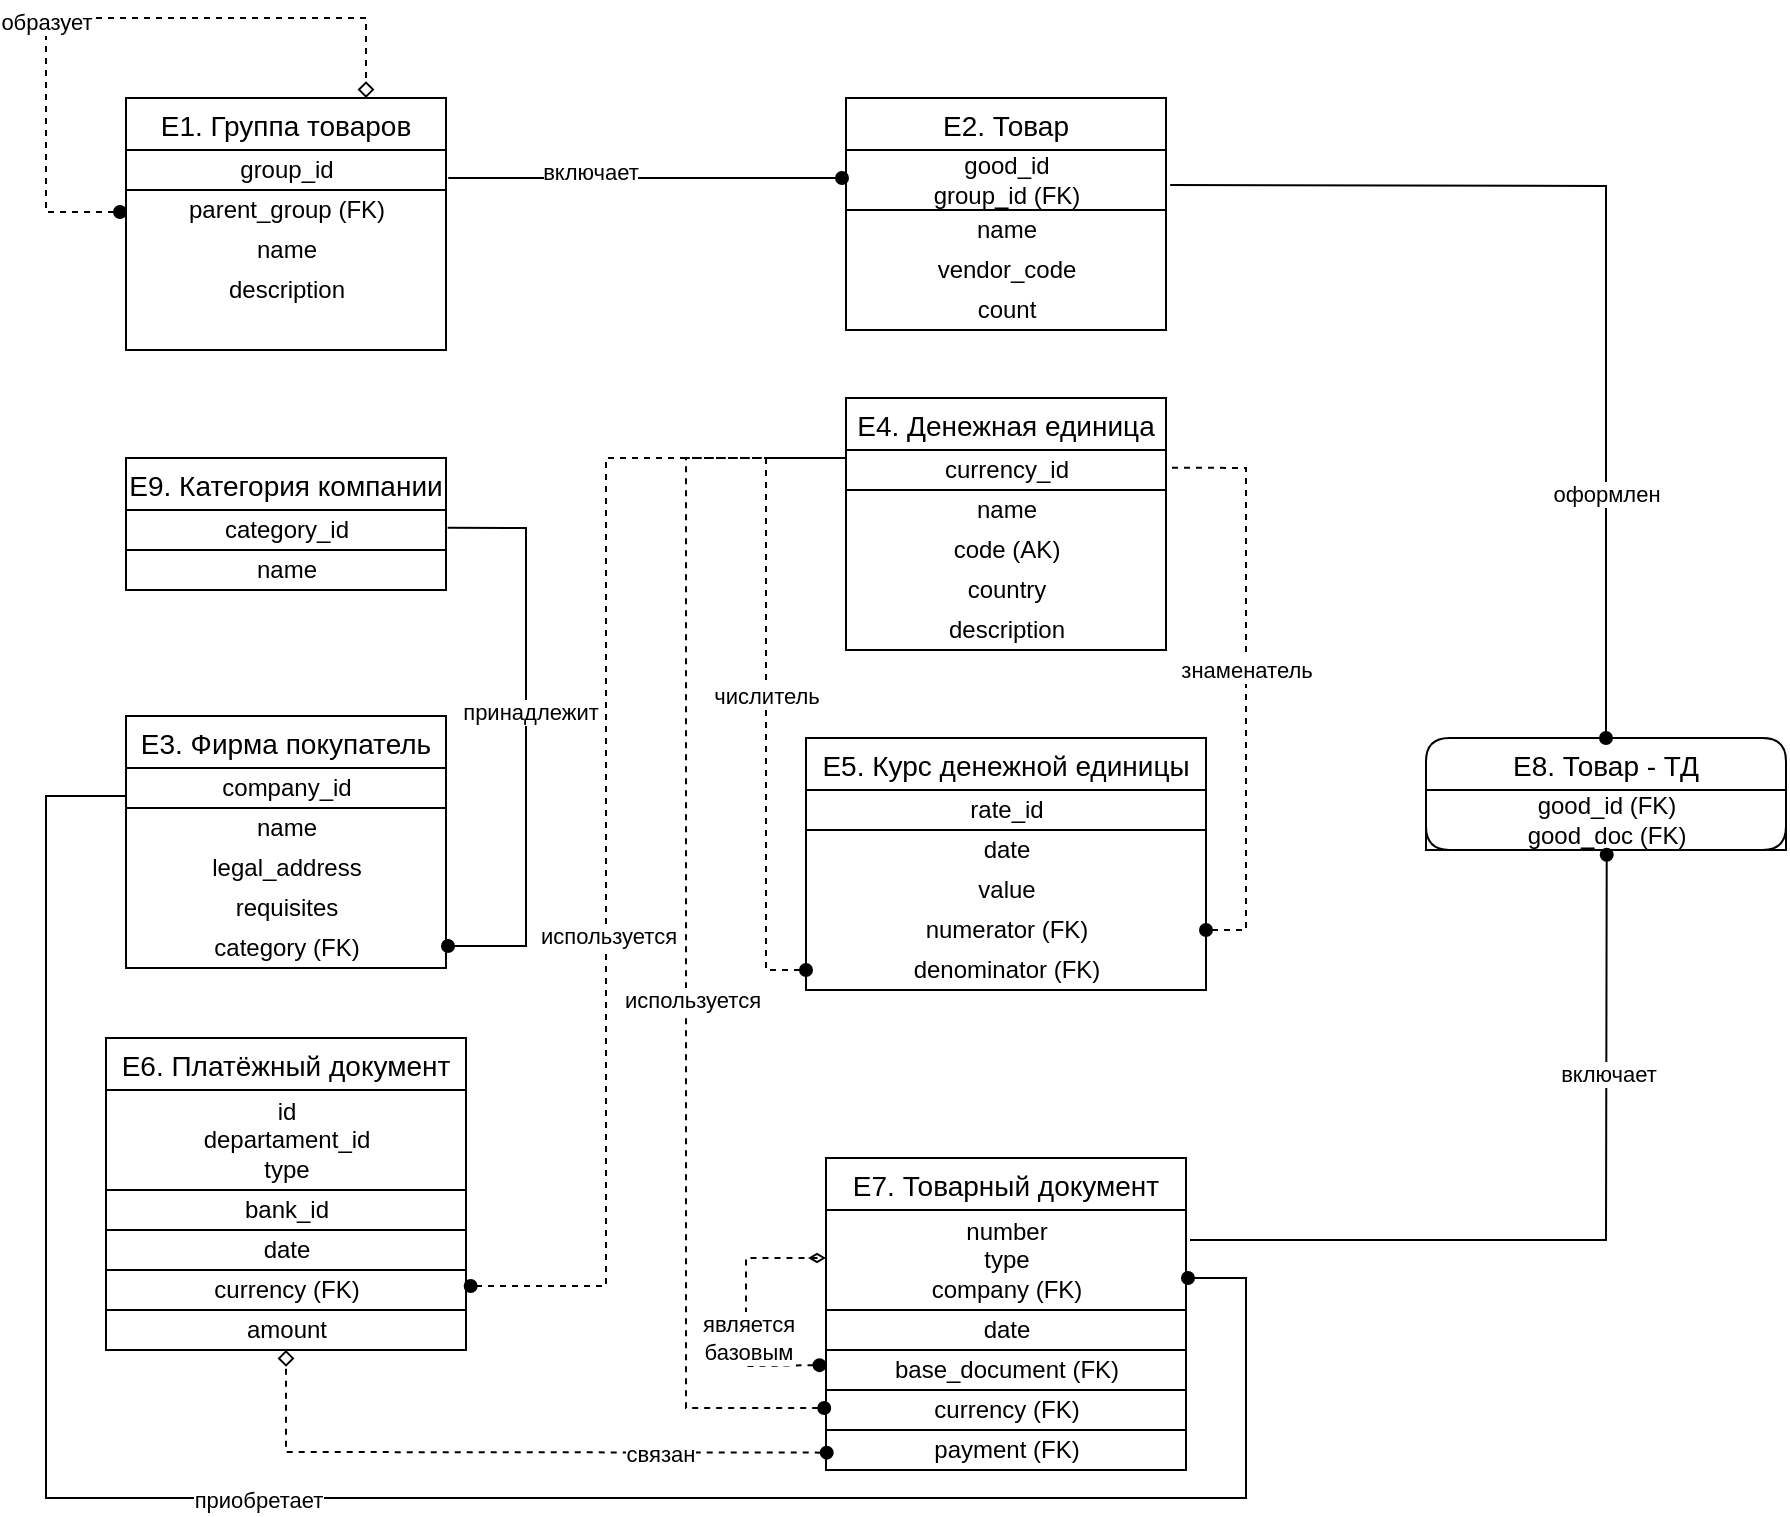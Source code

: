 <mxfile version="14.4.2" type="device"><diagram id="rmk4r0TAHR6xoREwq-rk" name="Страница 1"><mxGraphModel dx="1422" dy="822" grid="1" gridSize="10" guides="1" tooltips="1" connect="1" arrows="1" fold="1" page="1" pageScale="1" pageWidth="827" pageHeight="1169" math="0" shadow="0"><root><mxCell id="0"/><mxCell id="1" parent="0"/><mxCell id="10G5016dR0FYqh4kMH89-2" value="E1. Группа товаров" style="swimlane;fontStyle=0;childLayout=stackLayout;horizontal=1;startSize=26;horizontalStack=0;resizeParent=1;resizeParentMax=0;resizeLast=0;collapsible=1;marginBottom=0;align=center;fontSize=14;" parent="1" vertex="1"><mxGeometry x="80" y="150" width="160" height="126" as="geometry"/></mxCell><mxCell id="JdOC3Gelxw5--yfPEip2-5" value="group_id" style="text;html=1;align=center;verticalAlign=middle;resizable=0;points=[];autosize=1;rounded=0;strokeColor=#000000;" vertex="1" parent="10G5016dR0FYqh4kMH89-2"><mxGeometry y="26" width="160" height="20" as="geometry"/></mxCell><mxCell id="JdOC3Gelxw5--yfPEip2-15" value="parent_group (FK)" style="text;html=1;align=center;verticalAlign=middle;resizable=0;points=[];autosize=1;" vertex="1" parent="10G5016dR0FYqh4kMH89-2"><mxGeometry y="46" width="160" height="20" as="geometry"/></mxCell><mxCell id="JdOC3Gelxw5--yfPEip2-16" value="name" style="text;html=1;align=center;verticalAlign=middle;resizable=0;points=[];autosize=1;" vertex="1" parent="10G5016dR0FYqh4kMH89-2"><mxGeometry y="66" width="160" height="20" as="geometry"/></mxCell><mxCell id="JdOC3Gelxw5--yfPEip2-18" value="description" style="text;html=1;align=center;verticalAlign=middle;resizable=0;points=[];autosize=1;" vertex="1" parent="10G5016dR0FYqh4kMH89-2"><mxGeometry y="86" width="160" height="20" as="geometry"/></mxCell><mxCell id="JdOC3Gelxw5--yfPEip2-17" value="&amp;nbsp;" style="text;html=1;align=center;verticalAlign=middle;resizable=0;points=[];autosize=1;" vertex="1" parent="10G5016dR0FYqh4kMH89-2"><mxGeometry y="106" width="160" height="20" as="geometry"/></mxCell><mxCell id="10G5016dR0FYqh4kMH89-15" value="" style="endArrow=diamond;html=1;dashed=1;endFill=0;startArrow=oval;startFill=1;rounded=0;entryX=0.75;entryY=0;entryDx=0;entryDy=0;" parent="10G5016dR0FYqh4kMH89-2" target="10G5016dR0FYqh4kMH89-2" edge="1"><mxGeometry width="50" height="50" relative="1" as="geometry"><mxPoint x="-3" y="57" as="sourcePoint"/><mxPoint x="130" y="-60" as="targetPoint"/><Array as="points"><mxPoint x="-40" y="57"/><mxPoint x="-40" y="-40"/><mxPoint x="120" y="-40"/></Array></mxGeometry></mxCell><mxCell id="10G5016dR0FYqh4kMH89-29" value="образует" style="edgeLabel;html=1;align=center;verticalAlign=middle;resizable=0;points=[];" parent="10G5016dR0FYqh4kMH89-15" vertex="1" connectable="0"><mxGeometry x="-0.21" relative="1" as="geometry"><mxPoint as="offset"/></mxGeometry></mxCell><mxCell id="10G5016dR0FYqh4kMH89-8" value="E2. Товар" style="swimlane;fontStyle=0;childLayout=stackLayout;horizontal=1;startSize=26;horizontalStack=0;resizeParent=1;resizeParentMax=0;resizeLast=0;collapsible=1;marginBottom=0;align=center;fontSize=14;" parent="1" vertex="1"><mxGeometry x="440" y="150" width="160" height="116" as="geometry"/></mxCell><mxCell id="JdOC3Gelxw5--yfPEip2-25" value="good_id&lt;br&gt;group_id (FK)" style="text;html=1;align=center;verticalAlign=middle;resizable=0;points=[];autosize=1;rounded=0;strokeColor=#000000;" vertex="1" parent="10G5016dR0FYqh4kMH89-8"><mxGeometry y="26" width="160" height="30" as="geometry"/></mxCell><mxCell id="JdOC3Gelxw5--yfPEip2-27" value="name" style="text;html=1;align=center;verticalAlign=middle;resizable=0;points=[];autosize=1;rounded=0;" vertex="1" parent="10G5016dR0FYqh4kMH89-8"><mxGeometry y="56" width="160" height="20" as="geometry"/></mxCell><mxCell id="JdOC3Gelxw5--yfPEip2-29" value="vendor_code" style="text;html=1;align=center;verticalAlign=middle;resizable=0;points=[];autosize=1;rounded=0;" vertex="1" parent="10G5016dR0FYqh4kMH89-8"><mxGeometry y="76" width="160" height="20" as="geometry"/></mxCell><mxCell id="JdOC3Gelxw5--yfPEip2-30" value="count" style="text;html=1;align=center;verticalAlign=middle;resizable=0;points=[];autosize=1;rounded=0;" vertex="1" parent="10G5016dR0FYqh4kMH89-8"><mxGeometry y="96" width="160" height="20" as="geometry"/></mxCell><mxCell id="10G5016dR0FYqh4kMH89-9" value="E3. Фирма покупатель" style="swimlane;fontStyle=0;childLayout=stackLayout;horizontal=1;startSize=26;horizontalStack=0;resizeParent=1;resizeParentMax=0;resizeLast=0;collapsible=1;marginBottom=0;align=center;fontSize=14;" parent="1" vertex="1"><mxGeometry x="80" y="459" width="160" height="126" as="geometry"/></mxCell><mxCell id="JdOC3Gelxw5--yfPEip2-31" value="company_id" style="text;html=1;align=center;verticalAlign=middle;resizable=0;points=[];autosize=1;rounded=0;strokeColor=#000000;" vertex="1" parent="10G5016dR0FYqh4kMH89-9"><mxGeometry y="26" width="160" height="20" as="geometry"/></mxCell><mxCell id="JdOC3Gelxw5--yfPEip2-32" value="name" style="text;html=1;align=center;verticalAlign=middle;resizable=0;points=[];autosize=1;rounded=0;" vertex="1" parent="10G5016dR0FYqh4kMH89-9"><mxGeometry y="46" width="160" height="20" as="geometry"/></mxCell><mxCell id="JdOC3Gelxw5--yfPEip2-33" value="legal_address" style="text;html=1;align=center;verticalAlign=middle;resizable=0;points=[];autosize=1;rounded=0;" vertex="1" parent="10G5016dR0FYqh4kMH89-9"><mxGeometry y="66" width="160" height="20" as="geometry"/></mxCell><mxCell id="JdOC3Gelxw5--yfPEip2-34" value="requisites" style="text;html=1;align=center;verticalAlign=middle;resizable=0;points=[];autosize=1;rounded=0;" vertex="1" parent="10G5016dR0FYqh4kMH89-9"><mxGeometry y="86" width="160" height="20" as="geometry"/></mxCell><mxCell id="JdOC3Gelxw5--yfPEip2-35" value="category (FK)" style="text;html=1;align=center;verticalAlign=middle;resizable=0;points=[];autosize=1;rounded=0;" vertex="1" parent="10G5016dR0FYqh4kMH89-9"><mxGeometry y="106" width="160" height="20" as="geometry"/></mxCell><mxCell id="10G5016dR0FYqh4kMH89-10" value="E4. Денежная единица" style="swimlane;fontStyle=0;childLayout=stackLayout;horizontal=1;startSize=26;horizontalStack=0;resizeParent=1;resizeParentMax=0;resizeLast=0;collapsible=1;marginBottom=0;align=center;fontSize=14;" parent="1" vertex="1"><mxGeometry x="440" y="300" width="160" height="126" as="geometry"/></mxCell><mxCell id="JdOC3Gelxw5--yfPEip2-36" value="currency_id" style="text;html=1;align=center;verticalAlign=middle;resizable=0;points=[];autosize=1;rounded=0;strokeColor=#000000;" vertex="1" parent="10G5016dR0FYqh4kMH89-10"><mxGeometry y="26" width="160" height="20" as="geometry"/></mxCell><mxCell id="JdOC3Gelxw5--yfPEip2-37" value="name" style="text;html=1;align=center;verticalAlign=middle;resizable=0;points=[];autosize=1;rounded=0;" vertex="1" parent="10G5016dR0FYqh4kMH89-10"><mxGeometry y="46" width="160" height="20" as="geometry"/></mxCell><mxCell id="JdOC3Gelxw5--yfPEip2-38" value="code (AK)" style="text;html=1;align=center;verticalAlign=middle;resizable=0;points=[];autosize=1;rounded=0;" vertex="1" parent="10G5016dR0FYqh4kMH89-10"><mxGeometry y="66" width="160" height="20" as="geometry"/></mxCell><mxCell id="JdOC3Gelxw5--yfPEip2-39" value="country" style="text;html=1;align=center;verticalAlign=middle;resizable=0;points=[];autosize=1;rounded=0;" vertex="1" parent="10G5016dR0FYqh4kMH89-10"><mxGeometry y="86" width="160" height="20" as="geometry"/></mxCell><mxCell id="JdOC3Gelxw5--yfPEip2-40" value="description" style="text;html=1;align=center;verticalAlign=middle;resizable=0;points=[];autosize=1;rounded=0;" vertex="1" parent="10G5016dR0FYqh4kMH89-10"><mxGeometry y="106" width="160" height="20" as="geometry"/></mxCell><mxCell id="10G5016dR0FYqh4kMH89-11" value="E5. Курс денежной единицы" style="swimlane;fontStyle=0;childLayout=stackLayout;horizontal=1;startSize=26;horizontalStack=0;resizeParent=1;resizeParentMax=0;resizeLast=0;collapsible=1;marginBottom=0;align=center;fontSize=14;" parent="1" vertex="1"><mxGeometry x="420" y="470" width="200" height="126" as="geometry"/></mxCell><mxCell id="JdOC3Gelxw5--yfPEip2-41" value="rate_id" style="text;html=1;align=center;verticalAlign=middle;resizable=0;points=[];autosize=1;rounded=0;strokeColor=#000000;" vertex="1" parent="10G5016dR0FYqh4kMH89-11"><mxGeometry y="26" width="200" height="20" as="geometry"/></mxCell><mxCell id="JdOC3Gelxw5--yfPEip2-42" value="date" style="text;html=1;align=center;verticalAlign=middle;resizable=0;points=[];autosize=1;rounded=0;" vertex="1" parent="10G5016dR0FYqh4kMH89-11"><mxGeometry y="46" width="200" height="20" as="geometry"/></mxCell><mxCell id="JdOC3Gelxw5--yfPEip2-43" value="value" style="text;html=1;align=center;verticalAlign=middle;resizable=0;points=[];autosize=1;rounded=0;" vertex="1" parent="10G5016dR0FYqh4kMH89-11"><mxGeometry y="66" width="200" height="20" as="geometry"/></mxCell><mxCell id="JdOC3Gelxw5--yfPEip2-44" value="numerator (FK)" style="text;html=1;align=center;verticalAlign=middle;resizable=0;points=[];autosize=1;rounded=0;" vertex="1" parent="10G5016dR0FYqh4kMH89-11"><mxGeometry y="86" width="200" height="20" as="geometry"/></mxCell><mxCell id="JdOC3Gelxw5--yfPEip2-45" value="denominator (FK)" style="text;html=1;align=center;verticalAlign=middle;resizable=0;points=[];autosize=1;rounded=0;" vertex="1" parent="10G5016dR0FYqh4kMH89-11"><mxGeometry y="106" width="200" height="20" as="geometry"/></mxCell><mxCell id="10G5016dR0FYqh4kMH89-12" value="E6. Платёжный документ" style="swimlane;fontStyle=0;childLayout=stackLayout;horizontal=1;startSize=26;horizontalStack=0;resizeParent=1;resizeParentMax=0;resizeLast=0;collapsible=1;marginBottom=0;align=center;fontSize=14;" parent="1" vertex="1"><mxGeometry x="70" y="620" width="180" height="156" as="geometry"/></mxCell><mxCell id="JdOC3Gelxw5--yfPEip2-55" value="id&lt;br&gt;departament_id&lt;br&gt;type" style="text;html=1;align=center;verticalAlign=middle;resizable=0;points=[];autosize=1;rounded=0;strokeColor=#000000;" vertex="1" parent="10G5016dR0FYqh4kMH89-12"><mxGeometry y="26" width="180" height="50" as="geometry"/></mxCell><mxCell id="JdOC3Gelxw5--yfPEip2-57" value="bank_id" style="text;html=1;align=center;verticalAlign=middle;resizable=0;points=[];autosize=1;rounded=0;strokeColor=#000000;" vertex="1" parent="10G5016dR0FYqh4kMH89-12"><mxGeometry y="76" width="180" height="20" as="geometry"/></mxCell><mxCell id="JdOC3Gelxw5--yfPEip2-58" value="date" style="text;html=1;align=center;verticalAlign=middle;resizable=0;points=[];autosize=1;rounded=0;strokeColor=#000000;" vertex="1" parent="10G5016dR0FYqh4kMH89-12"><mxGeometry y="96" width="180" height="20" as="geometry"/></mxCell><mxCell id="JdOC3Gelxw5--yfPEip2-59" value="currency (FK)" style="text;html=1;align=center;verticalAlign=middle;resizable=0;points=[];autosize=1;rounded=0;strokeColor=#000000;" vertex="1" parent="10G5016dR0FYqh4kMH89-12"><mxGeometry y="116" width="180" height="20" as="geometry"/></mxCell><mxCell id="JdOC3Gelxw5--yfPEip2-60" value="amount" style="text;html=1;align=center;verticalAlign=middle;resizable=0;points=[];autosize=1;rounded=0;strokeColor=#000000;" vertex="1" parent="10G5016dR0FYqh4kMH89-12"><mxGeometry y="136" width="180" height="20" as="geometry"/></mxCell><mxCell id="10G5016dR0FYqh4kMH89-13" value="E7. Товарный документ" style="swimlane;fontStyle=0;childLayout=stackLayout;horizontal=1;startSize=26;horizontalStack=0;resizeParent=1;resizeParentMax=0;resizeLast=0;collapsible=1;marginBottom=0;align=center;fontSize=14;fillColor=none;" parent="1" vertex="1"><mxGeometry x="430" y="680" width="180" height="156" as="geometry"/></mxCell><mxCell id="JdOC3Gelxw5--yfPEip2-46" value="number&lt;br&gt;type&lt;br&gt;company (FK)" style="text;html=1;align=center;verticalAlign=middle;resizable=0;points=[];autosize=1;rounded=0;strokeColor=#000000;" vertex="1" parent="10G5016dR0FYqh4kMH89-13"><mxGeometry y="26" width="180" height="50" as="geometry"/></mxCell><mxCell id="JdOC3Gelxw5--yfPEip2-47" value="date" style="text;html=1;align=center;verticalAlign=middle;resizable=0;points=[];autosize=1;rounded=0;strokeColor=#000000;" vertex="1" parent="10G5016dR0FYqh4kMH89-13"><mxGeometry y="76" width="180" height="20" as="geometry"/></mxCell><mxCell id="JdOC3Gelxw5--yfPEip2-71" value="base_document (FK)" style="text;html=1;align=center;verticalAlign=middle;resizable=0;points=[];autosize=1;rounded=0;strokeColor=#000000;" vertex="1" parent="10G5016dR0FYqh4kMH89-13"><mxGeometry y="96" width="180" height="20" as="geometry"/></mxCell><mxCell id="JdOC3Gelxw5--yfPEip2-48" value="currency (FK)" style="text;html=1;align=center;verticalAlign=middle;resizable=0;points=[];autosize=1;rounded=0;strokeColor=#000000;" vertex="1" parent="10G5016dR0FYqh4kMH89-13"><mxGeometry y="116" width="180" height="20" as="geometry"/></mxCell><mxCell id="JdOC3Gelxw5--yfPEip2-49" value="payment (FK)" style="text;html=1;align=center;verticalAlign=middle;resizable=0;points=[];autosize=1;rounded=0;strokeColor=#000000;" vertex="1" parent="10G5016dR0FYqh4kMH89-13"><mxGeometry y="136" width="180" height="20" as="geometry"/></mxCell><mxCell id="10G5016dR0FYqh4kMH89-25" value="" style="endArrow=diamondThin;html=1;rounded=0;endFill=0;dashed=1;startArrow=oval;startFill=1;exitX=-0.018;exitY=0.379;exitDx=0;exitDy=0;exitPerimeter=0;" parent="10G5016dR0FYqh4kMH89-13" source="JdOC3Gelxw5--yfPEip2-71" edge="1"><mxGeometry width="50" height="50" relative="1" as="geometry"><mxPoint x="-1" y="40" as="sourcePoint"/><mxPoint y="50" as="targetPoint"/><Array as="points"><mxPoint x="-40" y="104"/><mxPoint x="-40" y="50"/><mxPoint x="-3" y="50"/></Array></mxGeometry></mxCell><mxCell id="10G5016dR0FYqh4kMH89-35" value="является&lt;br&gt;базовым" style="edgeLabel;html=1;align=center;verticalAlign=middle;resizable=0;points=[];" parent="10G5016dR0FYqh4kMH89-25" vertex="1" connectable="0"><mxGeometry x="-0.212" y="-1" relative="1" as="geometry"><mxPoint as="offset"/></mxGeometry></mxCell><mxCell id="10G5016dR0FYqh4kMH89-14" value="" style="endArrow=oval;html=1;endFill=1;exitX=1.007;exitY=0.7;exitDx=0;exitDy=0;exitPerimeter=0;" parent="1" source="JdOC3Gelxw5--yfPEip2-5" edge="1"><mxGeometry width="50" height="50" relative="1" as="geometry"><mxPoint x="390" y="520" as="sourcePoint"/><mxPoint x="438" y="190" as="targetPoint"/></mxGeometry></mxCell><mxCell id="10G5016dR0FYqh4kMH89-28" value="включает" style="edgeLabel;html=1;align=center;verticalAlign=middle;resizable=0;points=[];" parent="10G5016dR0FYqh4kMH89-14" vertex="1" connectable="0"><mxGeometry x="-0.28" y="3" relative="1" as="geometry"><mxPoint as="offset"/></mxGeometry></mxCell><mxCell id="10G5016dR0FYqh4kMH89-16" value="" style="endArrow=none;html=1;endFill=0;startArrow=oval;startFill=1;rounded=0;dashed=1;" parent="1" edge="1"><mxGeometry width="50" height="50" relative="1" as="geometry"><mxPoint x="420" y="586" as="sourcePoint"/><mxPoint x="439" y="330" as="targetPoint"/><Array as="points"><mxPoint x="400" y="586"/><mxPoint x="400" y="330"/></Array></mxGeometry></mxCell><mxCell id="10G5016dR0FYqh4kMH89-31" value="числитель" style="edgeLabel;html=1;align=center;verticalAlign=middle;resizable=0;points=[];" parent="10G5016dR0FYqh4kMH89-16" vertex="1" connectable="0"><mxGeometry relative="1" as="geometry"><mxPoint as="offset"/></mxGeometry></mxCell><mxCell id="10G5016dR0FYqh4kMH89-17" value="" style="endArrow=none;html=1;endFill=0;startArrow=oval;startFill=1;entryX=1.003;entryY=0.44;entryDx=0;entryDy=0;rounded=0;dashed=1;entryPerimeter=0;" parent="1" target="JdOC3Gelxw5--yfPEip2-36" edge="1"><mxGeometry width="50" height="50" relative="1" as="geometry"><mxPoint x="620" y="566" as="sourcePoint"/><mxPoint x="740" y="350" as="targetPoint"/><Array as="points"><mxPoint x="640" y="566"/><mxPoint x="640" y="335"/></Array></mxGeometry></mxCell><mxCell id="10G5016dR0FYqh4kMH89-32" value="знаменатель" style="edgeLabel;html=1;align=center;verticalAlign=middle;resizable=0;points=[];" parent="10G5016dR0FYqh4kMH89-17" vertex="1" connectable="0"><mxGeometry x="0.035" relative="1" as="geometry"><mxPoint as="offset"/></mxGeometry></mxCell><mxCell id="10G5016dR0FYqh4kMH89-24" value="" style="endArrow=diamond;html=1;entryX=0.5;entryY=1;entryDx=0;entryDy=0;exitX=0.002;exitY=0.566;exitDx=0;exitDy=0;rounded=0;endFill=0;exitPerimeter=0;dashed=1;startArrow=oval;startFill=1;" parent="1" source="JdOC3Gelxw5--yfPEip2-49" target="10G5016dR0FYqh4kMH89-12" edge="1"><mxGeometry width="50" height="50" relative="1" as="geometry"><mxPoint x="180" y="760" as="sourcePoint"/><mxPoint x="230" y="710" as="targetPoint"/><Array as="points"><mxPoint x="160" y="827"/></Array></mxGeometry></mxCell><mxCell id="10G5016dR0FYqh4kMH89-36" value="связан" style="edgeLabel;html=1;align=center;verticalAlign=middle;resizable=0;points=[];" parent="10G5016dR0FYqh4kMH89-24" vertex="1" connectable="0"><mxGeometry x="-0.48" y="1" relative="1" as="geometry"><mxPoint as="offset"/></mxGeometry></mxCell><mxCell id="10G5016dR0FYqh4kMH89-26" value="" style="endArrow=oval;html=1;rounded=0;endFill=1;entryX=1.013;entryY=0.4;entryDx=0;entryDy=0;entryPerimeter=0;dashed=1;" parent="1" target="JdOC3Gelxw5--yfPEip2-59" edge="1"><mxGeometry width="50" height="50" relative="1" as="geometry"><mxPoint x="438" y="330" as="sourcePoint"/><mxPoint x="360" y="330" as="targetPoint"/><Array as="points"><mxPoint x="320" y="330"/><mxPoint x="320" y="744"/></Array></mxGeometry></mxCell><mxCell id="10G5016dR0FYqh4kMH89-33" value="используется" style="edgeLabel;html=1;align=center;verticalAlign=middle;resizable=0;points=[];" parent="10G5016dR0FYqh4kMH89-26" vertex="1" connectable="0"><mxGeometry x="0.19" y="1" relative="1" as="geometry"><mxPoint as="offset"/></mxGeometry></mxCell><mxCell id="10G5016dR0FYqh4kMH89-27" value="" style="endArrow=none;html=1;rounded=0;entryX=0;entryY=0.7;entryDx=0;entryDy=0;startArrow=oval;startFill=1;entryPerimeter=0;" parent="1" target="JdOC3Gelxw5--yfPEip2-31" edge="1"><mxGeometry width="50" height="50" relative="1" as="geometry"><mxPoint x="611" y="740" as="sourcePoint"/><mxPoint x="100" y="200" as="targetPoint"/><Array as="points"><mxPoint x="640" y="740"/><mxPoint x="640" y="850"/><mxPoint x="40" y="850"/><mxPoint x="40" y="499"/></Array></mxGeometry></mxCell><mxCell id="10G5016dR0FYqh4kMH89-34" value="приобретает" style="edgeLabel;html=1;align=center;verticalAlign=middle;resizable=0;points=[];" parent="10G5016dR0FYqh4kMH89-27" vertex="1" connectable="0"><mxGeometry x="0.12" y="1" relative="1" as="geometry"><mxPoint as="offset"/></mxGeometry></mxCell><mxCell id="JdOC3Gelxw5--yfPEip2-52" value="" style="endArrow=none;dashed=1;html=1;rounded=0;startArrow=oval;startFill=1;exitX=-0.005;exitY=0.45;exitDx=0;exitDy=0;exitPerimeter=0;" edge="1" parent="1" source="JdOC3Gelxw5--yfPEip2-48"><mxGeometry width="50" height="50" relative="1" as="geometry"><mxPoint x="428" y="760" as="sourcePoint"/><mxPoint x="440" y="330" as="targetPoint"/><Array as="points"><mxPoint x="360" y="805"/><mxPoint x="360" y="330"/></Array></mxGeometry></mxCell><mxCell id="JdOC3Gelxw5--yfPEip2-54" value="используется" style="edgeLabel;html=1;align=center;verticalAlign=middle;resizable=0;points=[];" vertex="1" connectable="0" parent="JdOC3Gelxw5--yfPEip2-52"><mxGeometry x="-0.125" y="-3" relative="1" as="geometry"><mxPoint as="offset"/></mxGeometry></mxCell><mxCell id="JdOC3Gelxw5--yfPEip2-61" value="E8. Товар - ТД" style="swimlane;fontStyle=0;childLayout=stackLayout;horizontal=1;startSize=26;horizontalStack=0;resizeParent=1;resizeParentMax=0;resizeLast=0;collapsible=1;marginBottom=0;align=center;fontSize=14;fillColor=none;rounded=1;" vertex="1" parent="1"><mxGeometry x="730" y="470" width="180" height="56" as="geometry"/></mxCell><mxCell id="JdOC3Gelxw5--yfPEip2-62" value="good_id (FK)&lt;br&gt;good_doc (FK)" style="text;html=1;align=center;verticalAlign=middle;resizable=0;points=[];autosize=1;rounded=0;strokeColor=#000000;" vertex="1" parent="JdOC3Gelxw5--yfPEip2-61"><mxGeometry y="26" width="180" height="30" as="geometry"/></mxCell><mxCell id="JdOC3Gelxw5--yfPEip2-66" value="" style="endArrow=oval;html=1;rounded=0;exitX=1.013;exitY=0.584;exitDx=0;exitDy=0;exitPerimeter=0;entryX=0.5;entryY=0;entryDx=0;entryDy=0;startArrow=none;startFill=0;endFill=1;" edge="1" parent="1" source="JdOC3Gelxw5--yfPEip2-25" target="JdOC3Gelxw5--yfPEip2-61"><mxGeometry width="50" height="50" relative="1" as="geometry"><mxPoint x="840" y="300" as="sourcePoint"/><mxPoint x="890" y="250" as="targetPoint"/><Array as="points"><mxPoint x="820" y="194"/></Array></mxGeometry></mxCell><mxCell id="JdOC3Gelxw5--yfPEip2-68" value="оформлен" style="edgeLabel;html=1;align=center;verticalAlign=middle;resizable=0;points=[];" vertex="1" connectable="0" parent="JdOC3Gelxw5--yfPEip2-66"><mxGeometry x="0.504" relative="1" as="geometry"><mxPoint as="offset"/></mxGeometry></mxCell><mxCell id="JdOC3Gelxw5--yfPEip2-67" value="" style="endArrow=oval;html=1;rounded=0;entryX=0.502;entryY=1.08;entryDx=0;entryDy=0;entryPerimeter=0;startArrow=none;startFill=0;endFill=1;" edge="1" parent="1" target="JdOC3Gelxw5--yfPEip2-62"><mxGeometry width="50" height="50" relative="1" as="geometry"><mxPoint x="612" y="721" as="sourcePoint"/><mxPoint x="900" y="670" as="targetPoint"/><Array as="points"><mxPoint x="820" y="721"/></Array></mxGeometry></mxCell><mxCell id="JdOC3Gelxw5--yfPEip2-69" value="включает" style="edgeLabel;html=1;align=center;verticalAlign=middle;resizable=0;points=[];" vertex="1" connectable="0" parent="JdOC3Gelxw5--yfPEip2-67"><mxGeometry x="0.452" y="-1" relative="1" as="geometry"><mxPoint as="offset"/></mxGeometry></mxCell><mxCell id="JdOC3Gelxw5--yfPEip2-73" value="E9. Категория компании" style="swimlane;fontStyle=0;childLayout=stackLayout;horizontal=1;startSize=26;horizontalStack=0;resizeParent=1;resizeParentMax=0;resizeLast=0;collapsible=1;marginBottom=0;align=center;fontSize=14;" vertex="1" parent="1"><mxGeometry x="80" y="330" width="160" height="66" as="geometry"/></mxCell><mxCell id="JdOC3Gelxw5--yfPEip2-74" value="category_id" style="text;html=1;align=center;verticalAlign=middle;resizable=0;points=[];autosize=1;rounded=0;strokeColor=#000000;" vertex="1" parent="JdOC3Gelxw5--yfPEip2-73"><mxGeometry y="26" width="160" height="20" as="geometry"/></mxCell><mxCell id="JdOC3Gelxw5--yfPEip2-75" value="name" style="text;html=1;align=center;verticalAlign=middle;resizable=0;points=[];autosize=1;rounded=0;" vertex="1" parent="JdOC3Gelxw5--yfPEip2-73"><mxGeometry y="46" width="160" height="20" as="geometry"/></mxCell><mxCell id="JdOC3Gelxw5--yfPEip2-80" value="" style="endArrow=none;html=1;startArrow=oval;startFill=1;rounded=0;entryX=1.005;entryY=0.444;entryDx=0;entryDy=0;entryPerimeter=0;" edge="1" parent="1" target="JdOC3Gelxw5--yfPEip2-74"><mxGeometry width="50" height="50" relative="1" as="geometry"><mxPoint x="241" y="574" as="sourcePoint"/><mxPoint x="300" y="410" as="targetPoint"/><Array as="points"><mxPoint x="280" y="574"/><mxPoint x="280" y="365"/></Array></mxGeometry></mxCell><mxCell id="JdOC3Gelxw5--yfPEip2-81" value="принадлежит" style="edgeLabel;html=1;align=center;verticalAlign=middle;resizable=0;points=[];" vertex="1" connectable="0" parent="JdOC3Gelxw5--yfPEip2-80"><mxGeometry x="0.09" y="-2" relative="1" as="geometry"><mxPoint as="offset"/></mxGeometry></mxCell></root></mxGraphModel></diagram></mxfile>